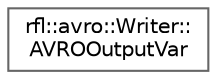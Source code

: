digraph "类继承关系图"
{
 // LATEX_PDF_SIZE
  bgcolor="transparent";
  edge [fontname=Helvetica,fontsize=10,labelfontname=Helvetica,labelfontsize=10];
  node [fontname=Helvetica,fontsize=10,shape=box,height=0.2,width=0.4];
  rankdir="LR";
  Node0 [id="Node000000",label="rfl::avro::Writer::\lAVROOutputVar",height=0.2,width=0.4,color="grey40", fillcolor="white", style="filled",URL="$structrfl_1_1avro_1_1_writer_1_1_a_v_r_o_output_var.html",tooltip=" "];
}
